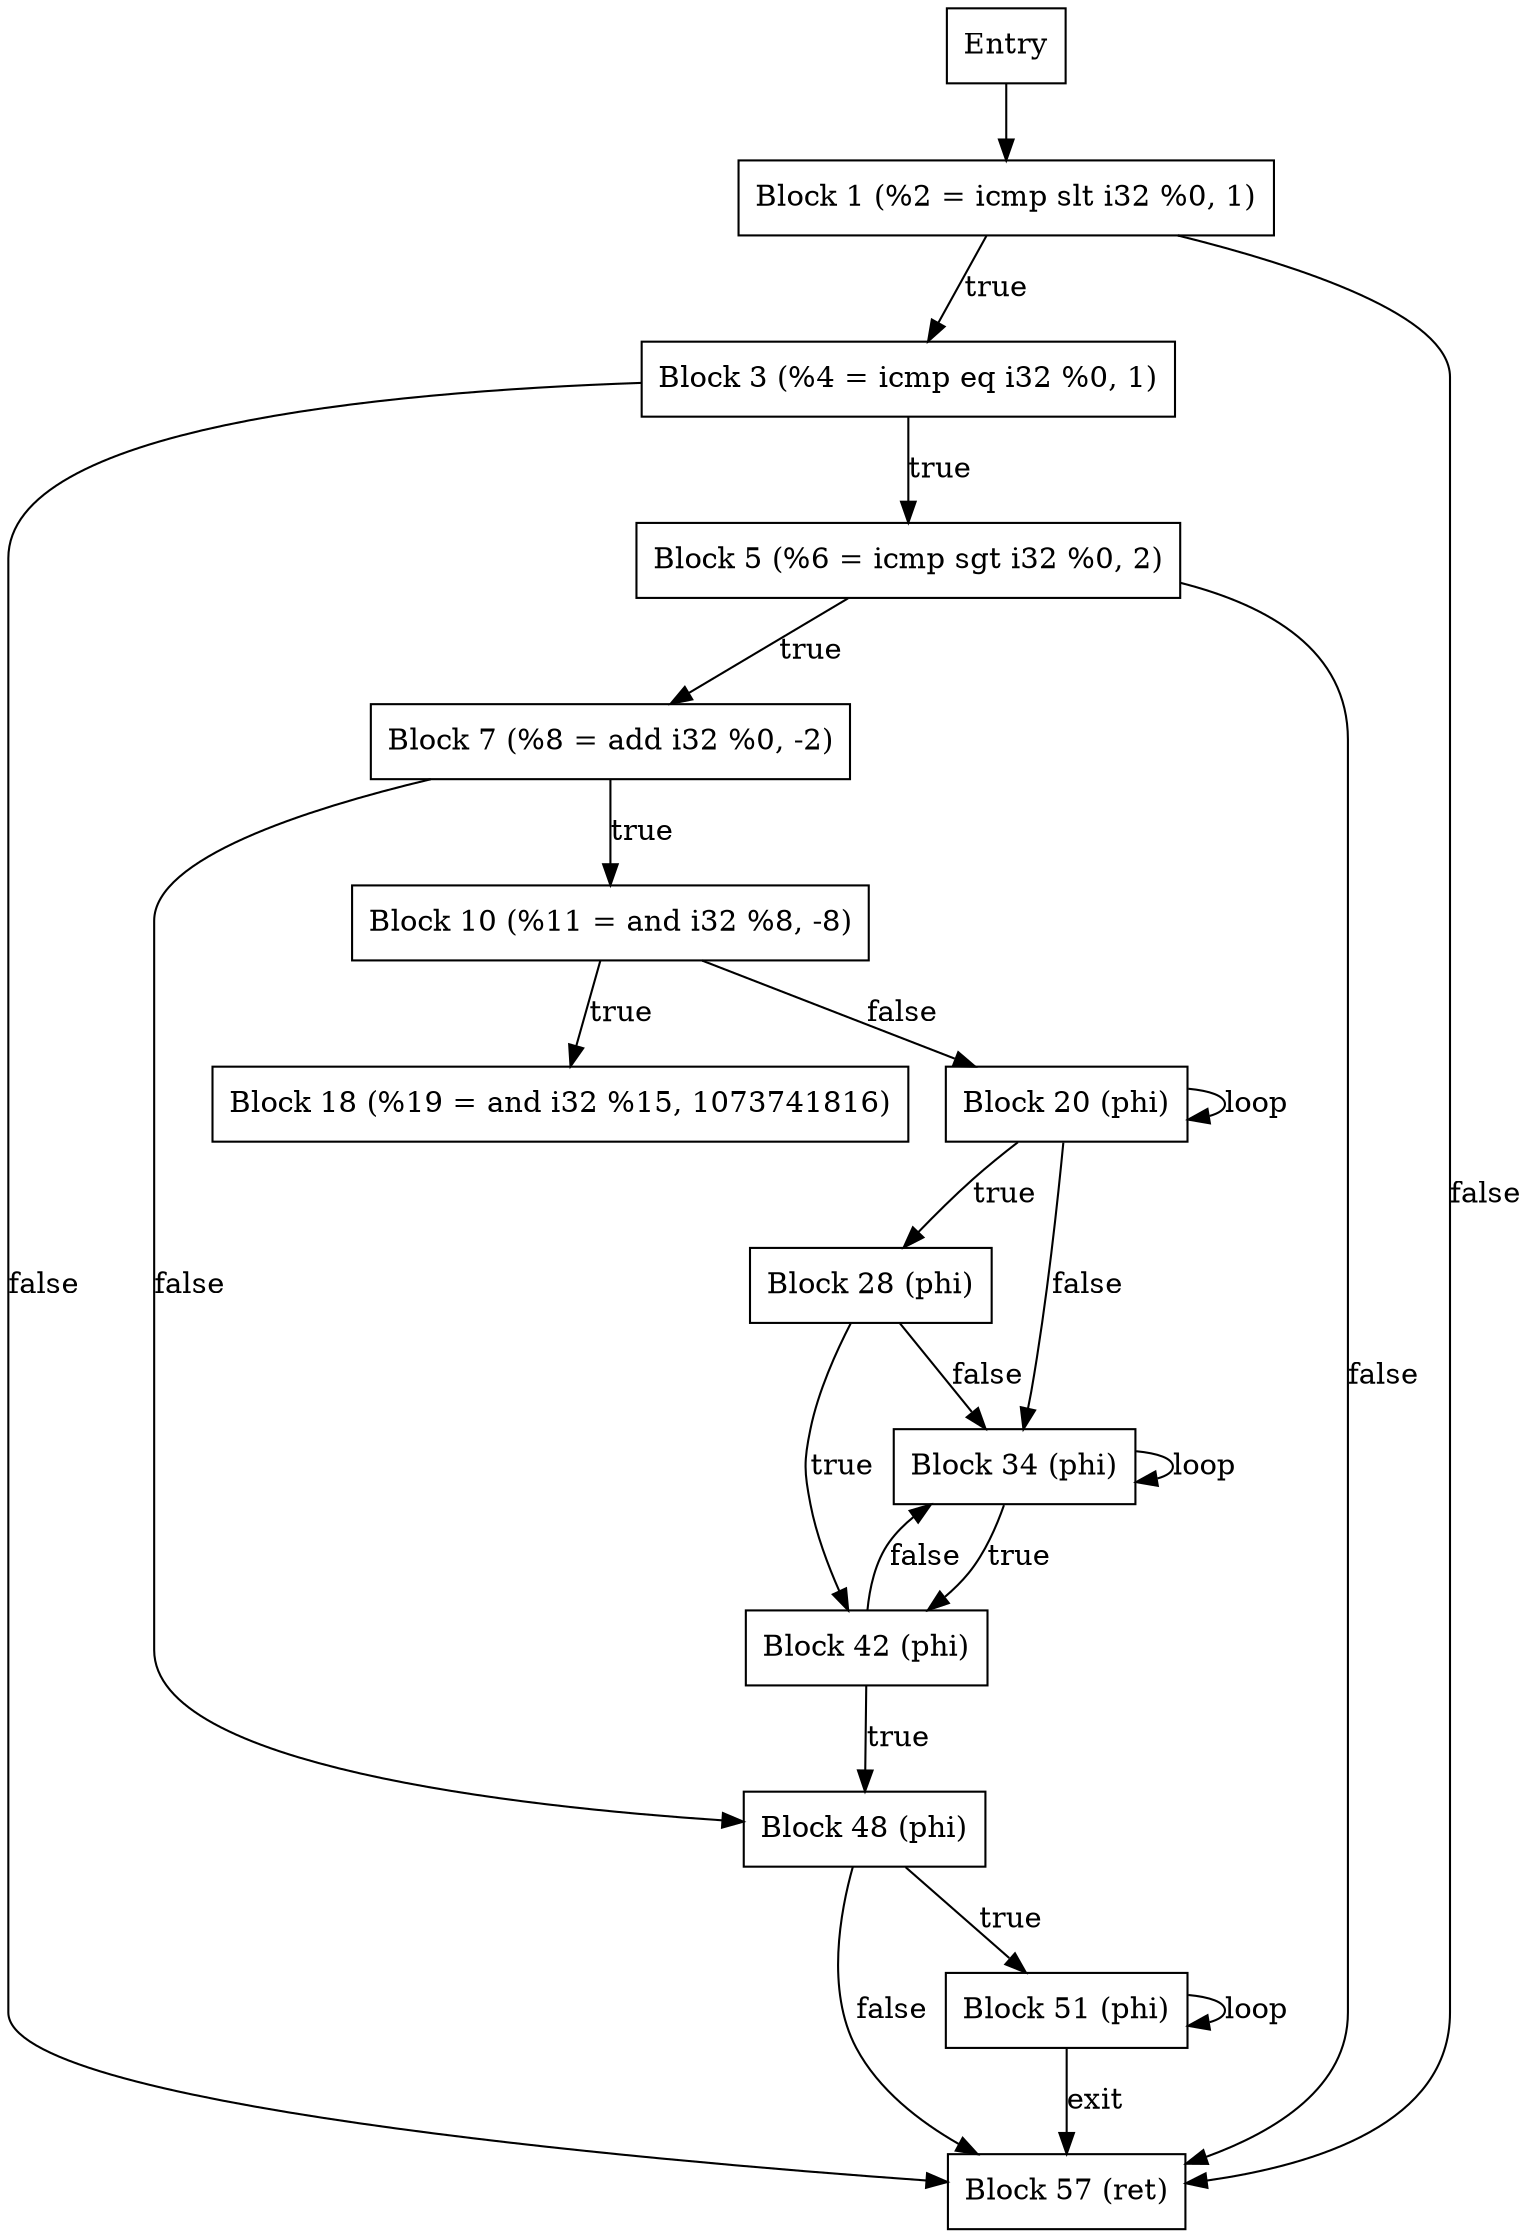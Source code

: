 digraph CFG {
    // Nodes
    node [shape=rectangle];

    start [label="Entry"];
    block1 [label="Block 1 (%2 = icmp slt i32 %0, 1)"];
    block3 [label="Block 3 (%4 = icmp eq i32 %0, 1)"];
    block5 [label="Block 5 (%6 = icmp sgt i32 %0, 2)"];
    block7 [label="Block 7 (%8 = add i32 %0, -2)"];
    block10 [label="Block 10 (%11 = and i32 %8, -8)"];
    block18 [label="Block 18 (%19 = and i32 %15, 1073741816)"];
    block20 [label="Block 20 (phi)"];
    block28 [label="Block 28 (phi)"];
    block34 [label="Block 34 (phi)"];
    block42 [label="Block 42 (phi)"];
    block48 [label="Block 48 (phi)"];
    block51 [label="Block 51 (phi)"];
    block57 [label="Block 57 (ret)"];

    // Edges
    start -> block1;
    block1 -> block3 [label="true"];
    block1 -> block57 [label="false"];
    block3 -> block5 [label="true"];
    block3 -> block57 [label="false"];
    block5 -> block7 [label="true"];
    block5 -> block57 [label="false"];
    block7 -> block10 [label="true"];
    block7 -> block48 [label="false"];
    block10 -> block18 [label="true"];
    block10 -> block20 [label="false"];
    block20 -> block28 [label="true"];
    block20 -> block20 [label="loop"];
    block20 -> block34 [label="false"];
    block28 -> block42 [label="true"];
    block28 -> block34 [label="false"];
    block34 -> block42 [label="true"];
    block34 -> block34 [label="loop"];
    block42 -> block48 [label="true"];
    block42 -> block34 [label="false"];
    block48 -> block51 [label="true"];
    block48 -> block57 [label="false"];
    block51 -> block51 [label="loop"];
    block51 -> block57 [label="exit"];
}